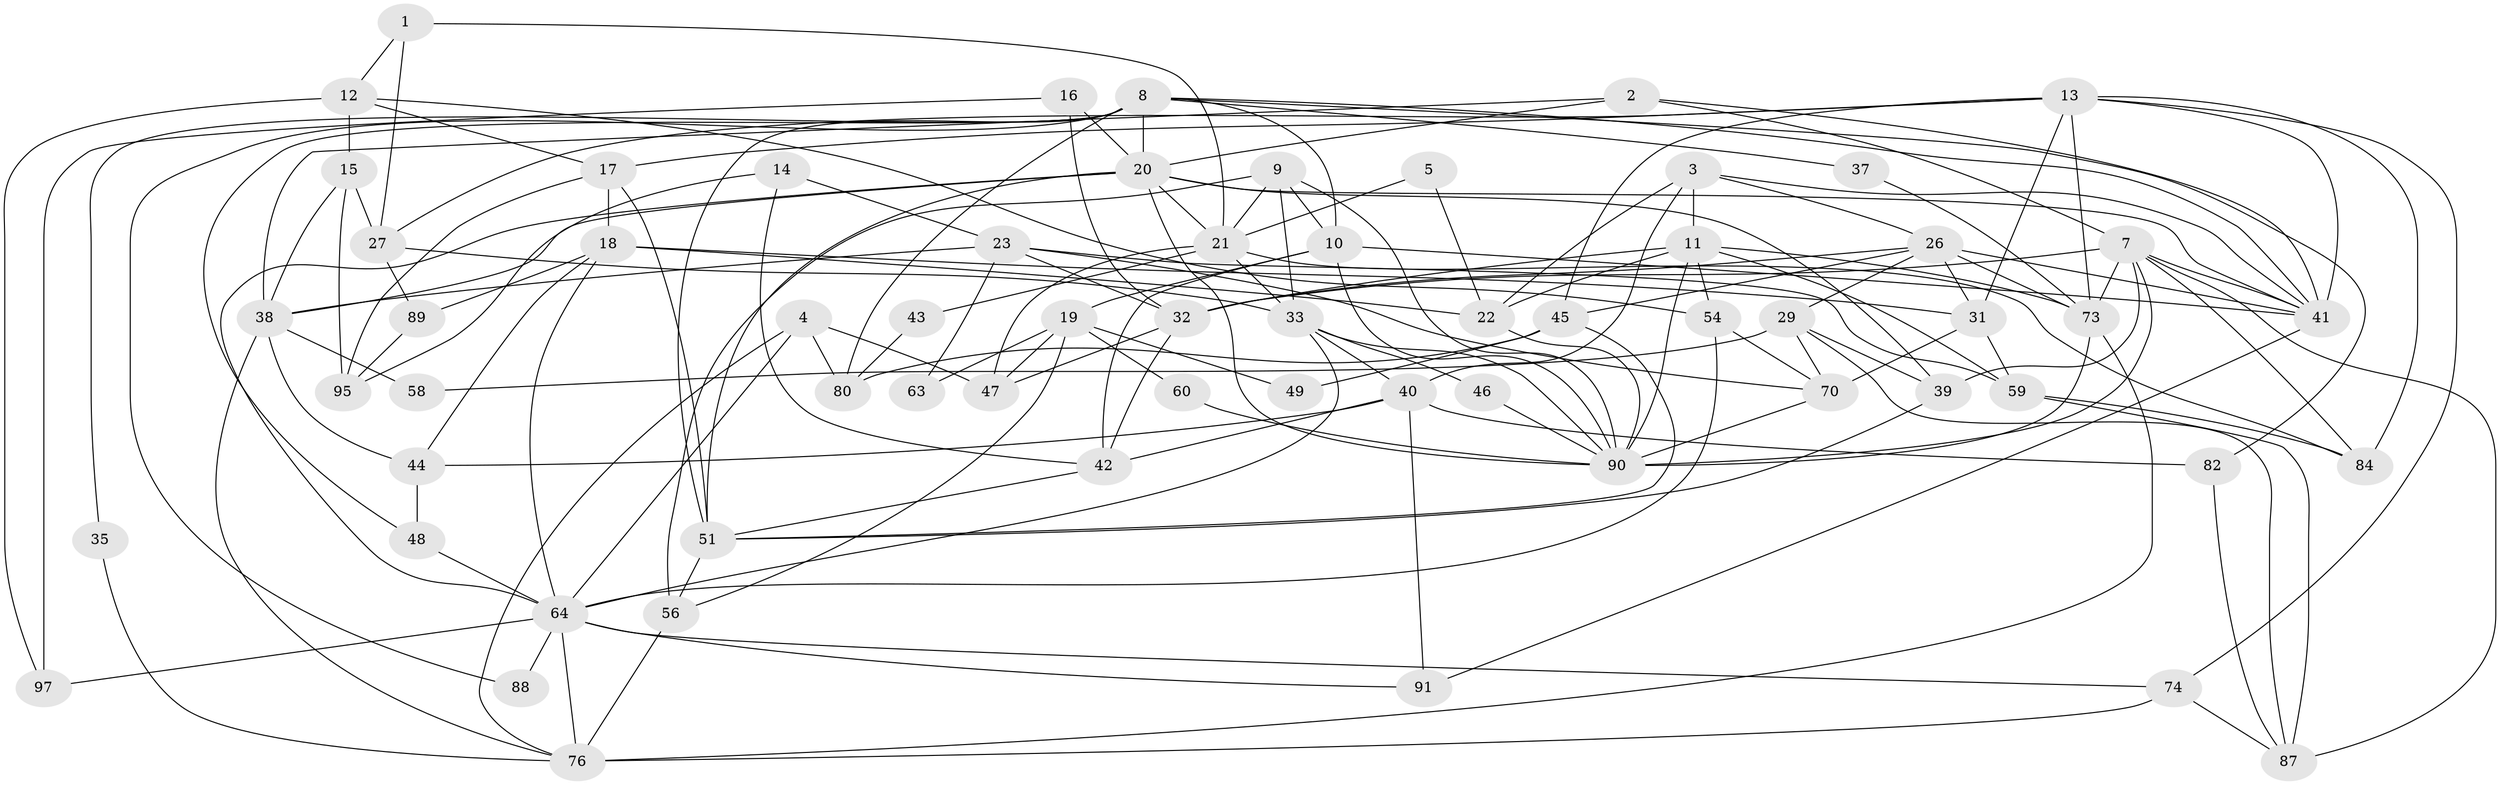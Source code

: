 // original degree distribution, {3: 0.19, 2: 0.16, 4: 0.33, 6: 0.06, 5: 0.2, 7: 0.05, 8: 0.01}
// Generated by graph-tools (version 1.1) at 2025/38/02/21/25 10:38:59]
// undirected, 64 vertices, 159 edges
graph export_dot {
graph [start="1"]
  node [color=gray90,style=filled];
  1;
  2 [super="+6"];
  3 [super="+86"];
  4 [super="+57"];
  5;
  7 [super="+62"];
  8 [super="+53"];
  9 [super="+30"];
  10 [super="+65"];
  11 [super="+69"];
  12 [super="+81"];
  13 [super="+25"];
  14;
  15 [super="+28"];
  16;
  17;
  18 [super="+24"];
  19 [super="+36"];
  20 [super="+71"];
  21 [super="+50"];
  22 [super="+100"];
  23 [super="+94"];
  26 [super="+75"];
  27;
  29 [super="+92"];
  31 [super="+34"];
  32 [super="+78"];
  33 [super="+61"];
  35;
  37;
  38 [super="+68"];
  39 [super="+79"];
  40 [super="+52"];
  41 [super="+77"];
  42 [super="+93"];
  43;
  44;
  45 [super="+55"];
  46;
  47;
  48;
  49;
  51;
  54;
  56;
  58;
  59 [super="+66"];
  60;
  63;
  64 [super="+67"];
  70 [super="+72"];
  73 [super="+85"];
  74;
  76 [super="+83"];
  80 [super="+98"];
  82;
  84;
  87 [super="+99"];
  88;
  89;
  90 [super="+96"];
  91;
  95;
  97;
  1 -- 27;
  1 -- 21;
  1 -- 12;
  2 -- 41;
  2 -- 20;
  2 -- 38;
  2 -- 7;
  3 -- 26;
  3 -- 41;
  3 -- 40;
  3 -- 22;
  3 -- 11;
  4 -- 47;
  4 -- 64;
  4 -- 76;
  4 -- 80;
  5 -- 22;
  5 -- 21;
  7 -- 87;
  7 -- 90;
  7 -- 73;
  7 -- 41;
  7 -- 32;
  7 -- 84;
  7 -- 39;
  8 -- 48;
  8 -- 82;
  8 -- 88;
  8 -- 80;
  8 -- 51;
  8 -- 35;
  8 -- 37;
  8 -- 20;
  8 -- 41;
  8 -- 10;
  9 -- 33;
  9 -- 21;
  9 -- 56;
  9 -- 90;
  9 -- 10;
  10 -- 90;
  10 -- 19;
  10 -- 42;
  10 -- 41;
  11 -- 73;
  11 -- 22;
  11 -- 59;
  11 -- 32;
  11 -- 90;
  11 -- 54;
  12 -- 54;
  12 -- 97;
  12 -- 15;
  12 -- 17;
  13 -- 74;
  13 -- 27;
  13 -- 45;
  13 -- 84;
  13 -- 41;
  13 -- 73 [weight=2];
  13 -- 17;
  13 -- 31;
  14 -- 42;
  14 -- 95;
  14 -- 23;
  15 -- 38;
  15 -- 27;
  15 -- 95;
  16 -- 97;
  16 -- 32;
  16 -- 20;
  17 -- 18;
  17 -- 51;
  17 -- 95;
  18 -- 22;
  18 -- 64;
  18 -- 89;
  18 -- 44;
  18 -- 31;
  19 -- 56;
  19 -- 49;
  19 -- 60;
  19 -- 63;
  19 -- 47;
  20 -- 38;
  20 -- 51;
  20 -- 21;
  20 -- 39;
  20 -- 64;
  20 -- 90;
  20 -- 41;
  21 -- 47;
  21 -- 33;
  21 -- 84;
  21 -- 43;
  22 -- 90;
  23 -- 32;
  23 -- 70;
  23 -- 38;
  23 -- 59;
  23 -- 63;
  26 -- 73 [weight=2];
  26 -- 45;
  26 -- 29;
  26 -- 32;
  26 -- 41;
  26 -- 31;
  27 -- 33;
  27 -- 89;
  29 -- 39;
  29 -- 58;
  29 -- 70;
  29 -- 87;
  31 -- 59;
  31 -- 70;
  32 -- 42;
  32 -- 47;
  33 -- 64;
  33 -- 40;
  33 -- 90;
  33 -- 46;
  35 -- 76;
  37 -- 73;
  38 -- 58;
  38 -- 44;
  38 -- 76;
  39 -- 51;
  40 -- 82;
  40 -- 91;
  40 -- 44;
  40 -- 42;
  41 -- 91;
  42 -- 51;
  43 -- 80;
  44 -- 48;
  45 -- 49;
  45 -- 51;
  45 -- 80;
  46 -- 90;
  48 -- 64;
  51 -- 56;
  54 -- 64;
  54 -- 70;
  56 -- 76;
  59 -- 87 [weight=2];
  59 -- 84;
  60 -- 90;
  64 -- 91;
  64 -- 88;
  64 -- 97;
  64 -- 74;
  64 -- 76;
  70 -- 90;
  73 -- 76;
  73 -- 90;
  74 -- 87;
  74 -- 76;
  82 -- 87;
  89 -- 95;
}
